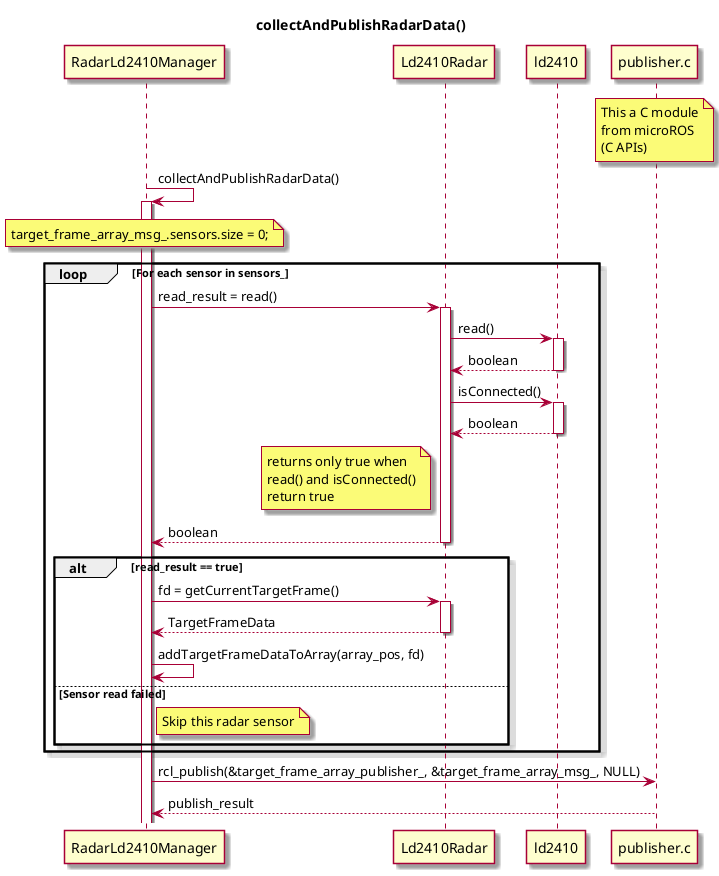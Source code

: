 @startuml

title collectAndPublishRadarData()
skin rose

participant "RadarLd2410Manager" as Manager

participant "Ld2410Radar" as Sensor
participant "ld2410" as ld2410

participant "publisher.c" as Publisher
note over Publisher
  This a C module
  from microROS
  (C APIs)
end note
Manager -> Manager: collectAndPublishRadarData()
activate Manager

note over of Manager : target_frame_array_msg_.sensors.size = 0;

loop For each sensor in sensors_
    Manager -> Sensor: read_result = read()
    activate Sensor
    Sensor -> ld2410 : read()
    activate ld2410
    ld2410 --> Sensor : boolean
    deactivate ld2410
    Sensor -> ld2410 : isConnected()
    activate ld2410
    ld2410 --> Sensor : boolean
    deactivate ld2410
    note left of Sensor
      returns only true when
      read() and isConnected()
      return true
    end note 
    Sensor --> Manager : boolean
    deactivate Sensor
    
    alt read_result == true
        Manager -> Sensor: fd = getCurrentTargetFrame()
        activate Sensor
        Sensor --> Manager: TargetFrameData
        deactivate Sensor
        Manager -> Manager: addTargetFrameDataToArray(array_pos, fd)
    else Sensor read failed
        note right of Manager: Skip this radar sensor
    end
end

Manager -> Publisher: rcl_publish(&target_frame_array_publisher_, &target_frame_array_msg_, NULL)
Publisher --> Manager: publish_result

@enduml
